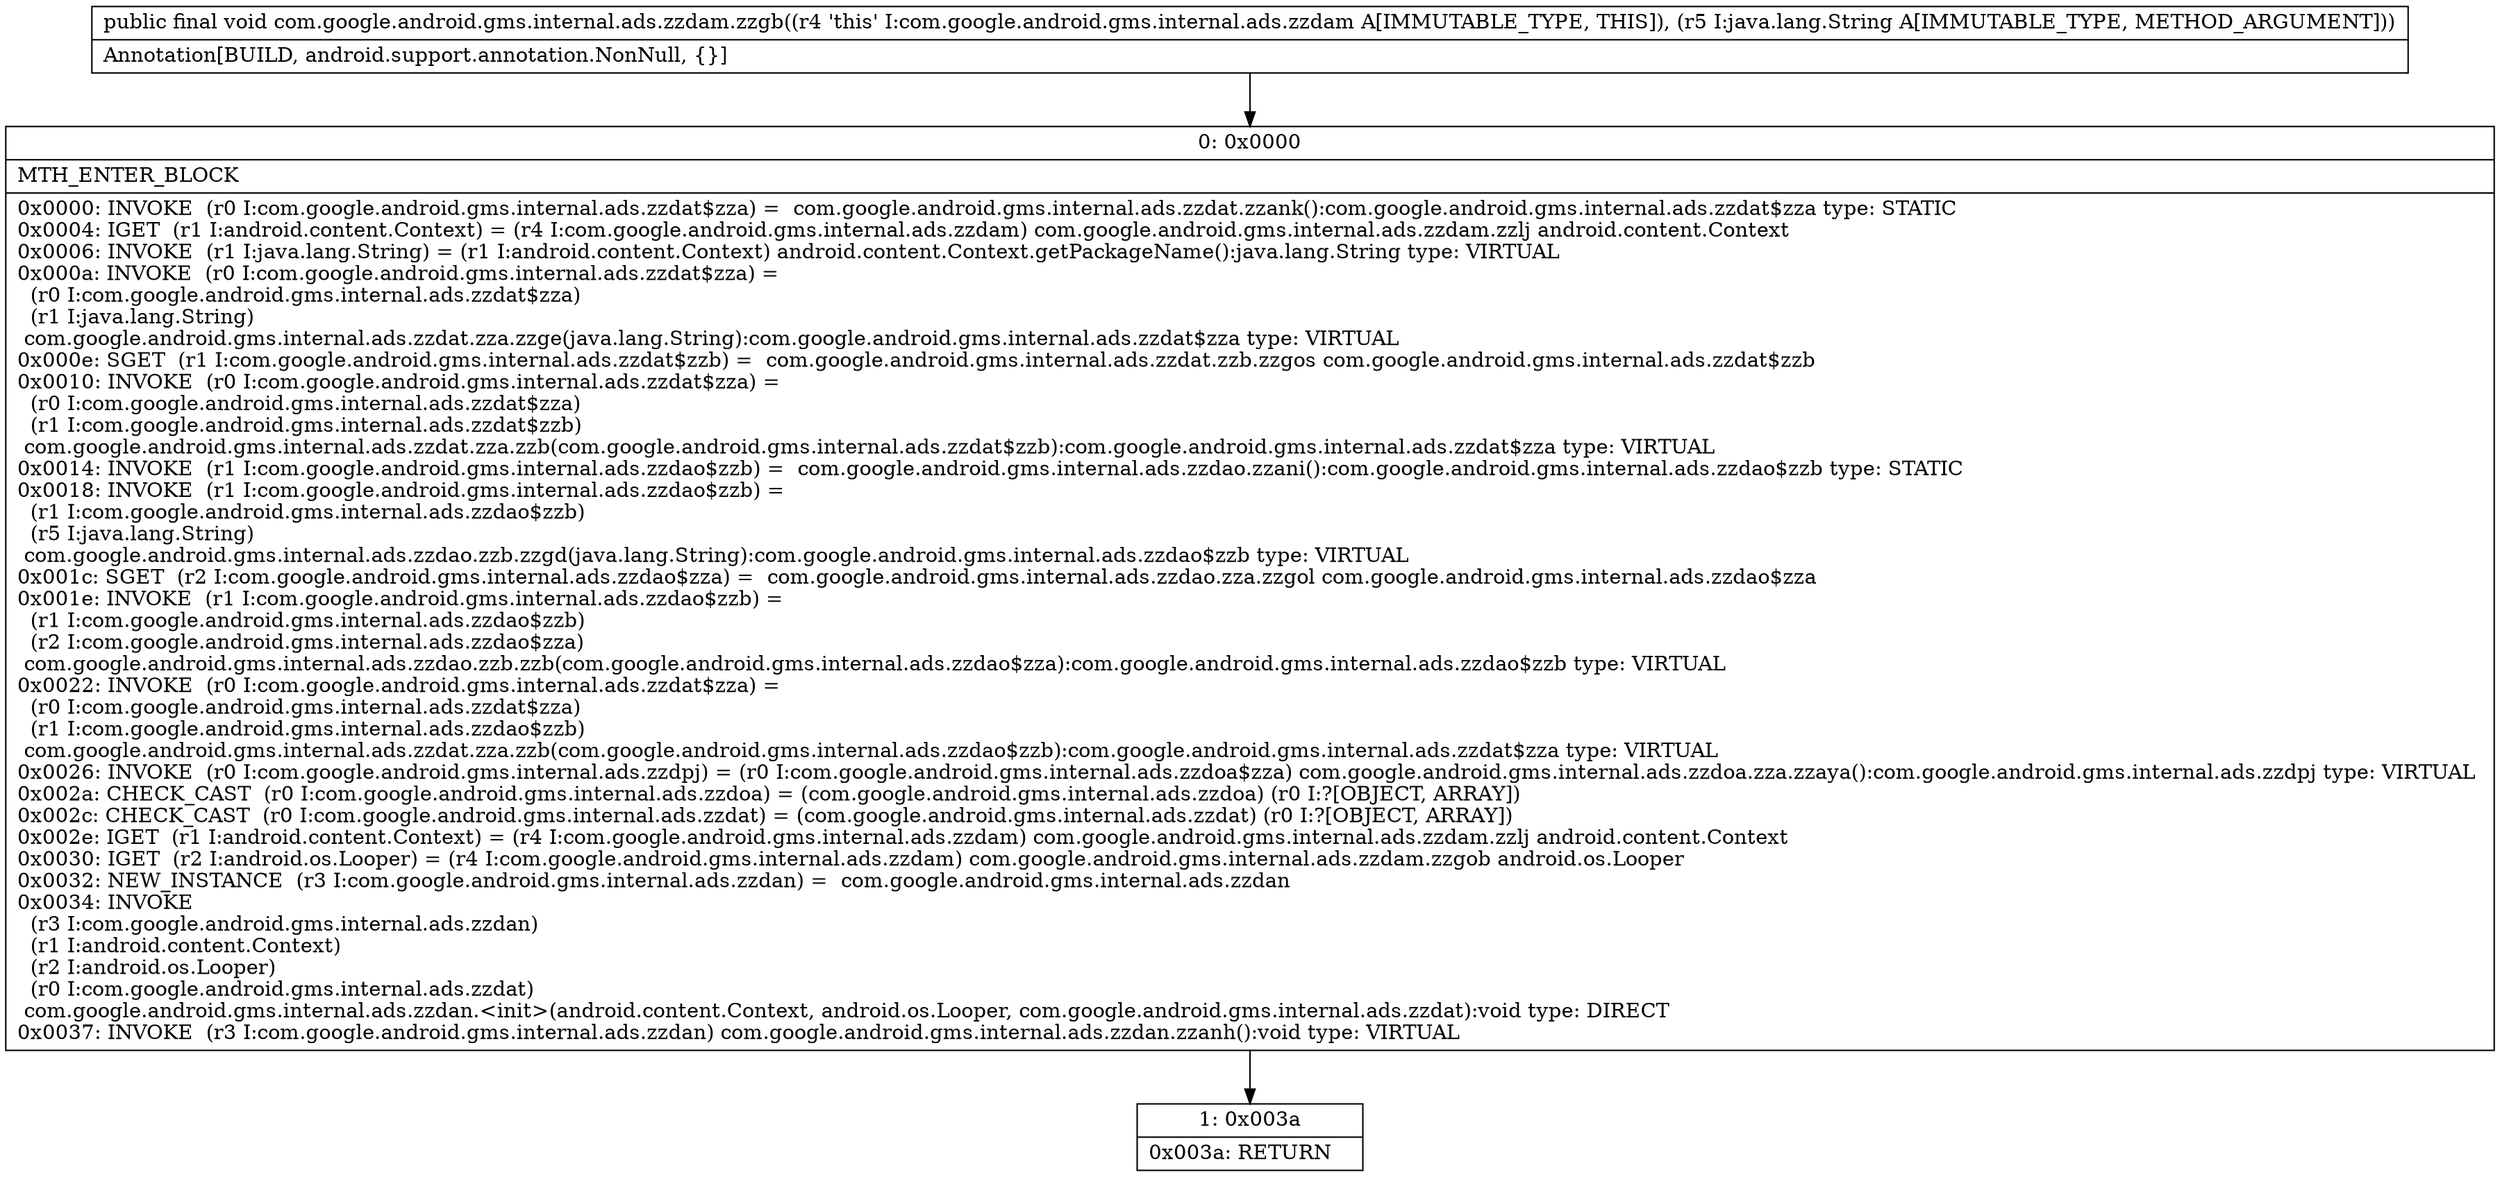 digraph "CFG forcom.google.android.gms.internal.ads.zzdam.zzgb(Ljava\/lang\/String;)V" {
Node_0 [shape=record,label="{0\:\ 0x0000|MTH_ENTER_BLOCK\l|0x0000: INVOKE  (r0 I:com.google.android.gms.internal.ads.zzdat$zza) =  com.google.android.gms.internal.ads.zzdat.zzank():com.google.android.gms.internal.ads.zzdat$zza type: STATIC \l0x0004: IGET  (r1 I:android.content.Context) = (r4 I:com.google.android.gms.internal.ads.zzdam) com.google.android.gms.internal.ads.zzdam.zzlj android.content.Context \l0x0006: INVOKE  (r1 I:java.lang.String) = (r1 I:android.content.Context) android.content.Context.getPackageName():java.lang.String type: VIRTUAL \l0x000a: INVOKE  (r0 I:com.google.android.gms.internal.ads.zzdat$zza) = \l  (r0 I:com.google.android.gms.internal.ads.zzdat$zza)\l  (r1 I:java.lang.String)\l com.google.android.gms.internal.ads.zzdat.zza.zzge(java.lang.String):com.google.android.gms.internal.ads.zzdat$zza type: VIRTUAL \l0x000e: SGET  (r1 I:com.google.android.gms.internal.ads.zzdat$zzb) =  com.google.android.gms.internal.ads.zzdat.zzb.zzgos com.google.android.gms.internal.ads.zzdat$zzb \l0x0010: INVOKE  (r0 I:com.google.android.gms.internal.ads.zzdat$zza) = \l  (r0 I:com.google.android.gms.internal.ads.zzdat$zza)\l  (r1 I:com.google.android.gms.internal.ads.zzdat$zzb)\l com.google.android.gms.internal.ads.zzdat.zza.zzb(com.google.android.gms.internal.ads.zzdat$zzb):com.google.android.gms.internal.ads.zzdat$zza type: VIRTUAL \l0x0014: INVOKE  (r1 I:com.google.android.gms.internal.ads.zzdao$zzb) =  com.google.android.gms.internal.ads.zzdao.zzani():com.google.android.gms.internal.ads.zzdao$zzb type: STATIC \l0x0018: INVOKE  (r1 I:com.google.android.gms.internal.ads.zzdao$zzb) = \l  (r1 I:com.google.android.gms.internal.ads.zzdao$zzb)\l  (r5 I:java.lang.String)\l com.google.android.gms.internal.ads.zzdao.zzb.zzgd(java.lang.String):com.google.android.gms.internal.ads.zzdao$zzb type: VIRTUAL \l0x001c: SGET  (r2 I:com.google.android.gms.internal.ads.zzdao$zza) =  com.google.android.gms.internal.ads.zzdao.zza.zzgol com.google.android.gms.internal.ads.zzdao$zza \l0x001e: INVOKE  (r1 I:com.google.android.gms.internal.ads.zzdao$zzb) = \l  (r1 I:com.google.android.gms.internal.ads.zzdao$zzb)\l  (r2 I:com.google.android.gms.internal.ads.zzdao$zza)\l com.google.android.gms.internal.ads.zzdao.zzb.zzb(com.google.android.gms.internal.ads.zzdao$zza):com.google.android.gms.internal.ads.zzdao$zzb type: VIRTUAL \l0x0022: INVOKE  (r0 I:com.google.android.gms.internal.ads.zzdat$zza) = \l  (r0 I:com.google.android.gms.internal.ads.zzdat$zza)\l  (r1 I:com.google.android.gms.internal.ads.zzdao$zzb)\l com.google.android.gms.internal.ads.zzdat.zza.zzb(com.google.android.gms.internal.ads.zzdao$zzb):com.google.android.gms.internal.ads.zzdat$zza type: VIRTUAL \l0x0026: INVOKE  (r0 I:com.google.android.gms.internal.ads.zzdpj) = (r0 I:com.google.android.gms.internal.ads.zzdoa$zza) com.google.android.gms.internal.ads.zzdoa.zza.zzaya():com.google.android.gms.internal.ads.zzdpj type: VIRTUAL \l0x002a: CHECK_CAST  (r0 I:com.google.android.gms.internal.ads.zzdoa) = (com.google.android.gms.internal.ads.zzdoa) (r0 I:?[OBJECT, ARRAY]) \l0x002c: CHECK_CAST  (r0 I:com.google.android.gms.internal.ads.zzdat) = (com.google.android.gms.internal.ads.zzdat) (r0 I:?[OBJECT, ARRAY]) \l0x002e: IGET  (r1 I:android.content.Context) = (r4 I:com.google.android.gms.internal.ads.zzdam) com.google.android.gms.internal.ads.zzdam.zzlj android.content.Context \l0x0030: IGET  (r2 I:android.os.Looper) = (r4 I:com.google.android.gms.internal.ads.zzdam) com.google.android.gms.internal.ads.zzdam.zzgob android.os.Looper \l0x0032: NEW_INSTANCE  (r3 I:com.google.android.gms.internal.ads.zzdan) =  com.google.android.gms.internal.ads.zzdan \l0x0034: INVOKE  \l  (r3 I:com.google.android.gms.internal.ads.zzdan)\l  (r1 I:android.content.Context)\l  (r2 I:android.os.Looper)\l  (r0 I:com.google.android.gms.internal.ads.zzdat)\l com.google.android.gms.internal.ads.zzdan.\<init\>(android.content.Context, android.os.Looper, com.google.android.gms.internal.ads.zzdat):void type: DIRECT \l0x0037: INVOKE  (r3 I:com.google.android.gms.internal.ads.zzdan) com.google.android.gms.internal.ads.zzdan.zzanh():void type: VIRTUAL \l}"];
Node_1 [shape=record,label="{1\:\ 0x003a|0x003a: RETURN   \l}"];
MethodNode[shape=record,label="{public final void com.google.android.gms.internal.ads.zzdam.zzgb((r4 'this' I:com.google.android.gms.internal.ads.zzdam A[IMMUTABLE_TYPE, THIS]), (r5 I:java.lang.String A[IMMUTABLE_TYPE, METHOD_ARGUMENT]))  | Annotation[BUILD, android.support.annotation.NonNull, \{\}]\l}"];
MethodNode -> Node_0;
Node_0 -> Node_1;
}

